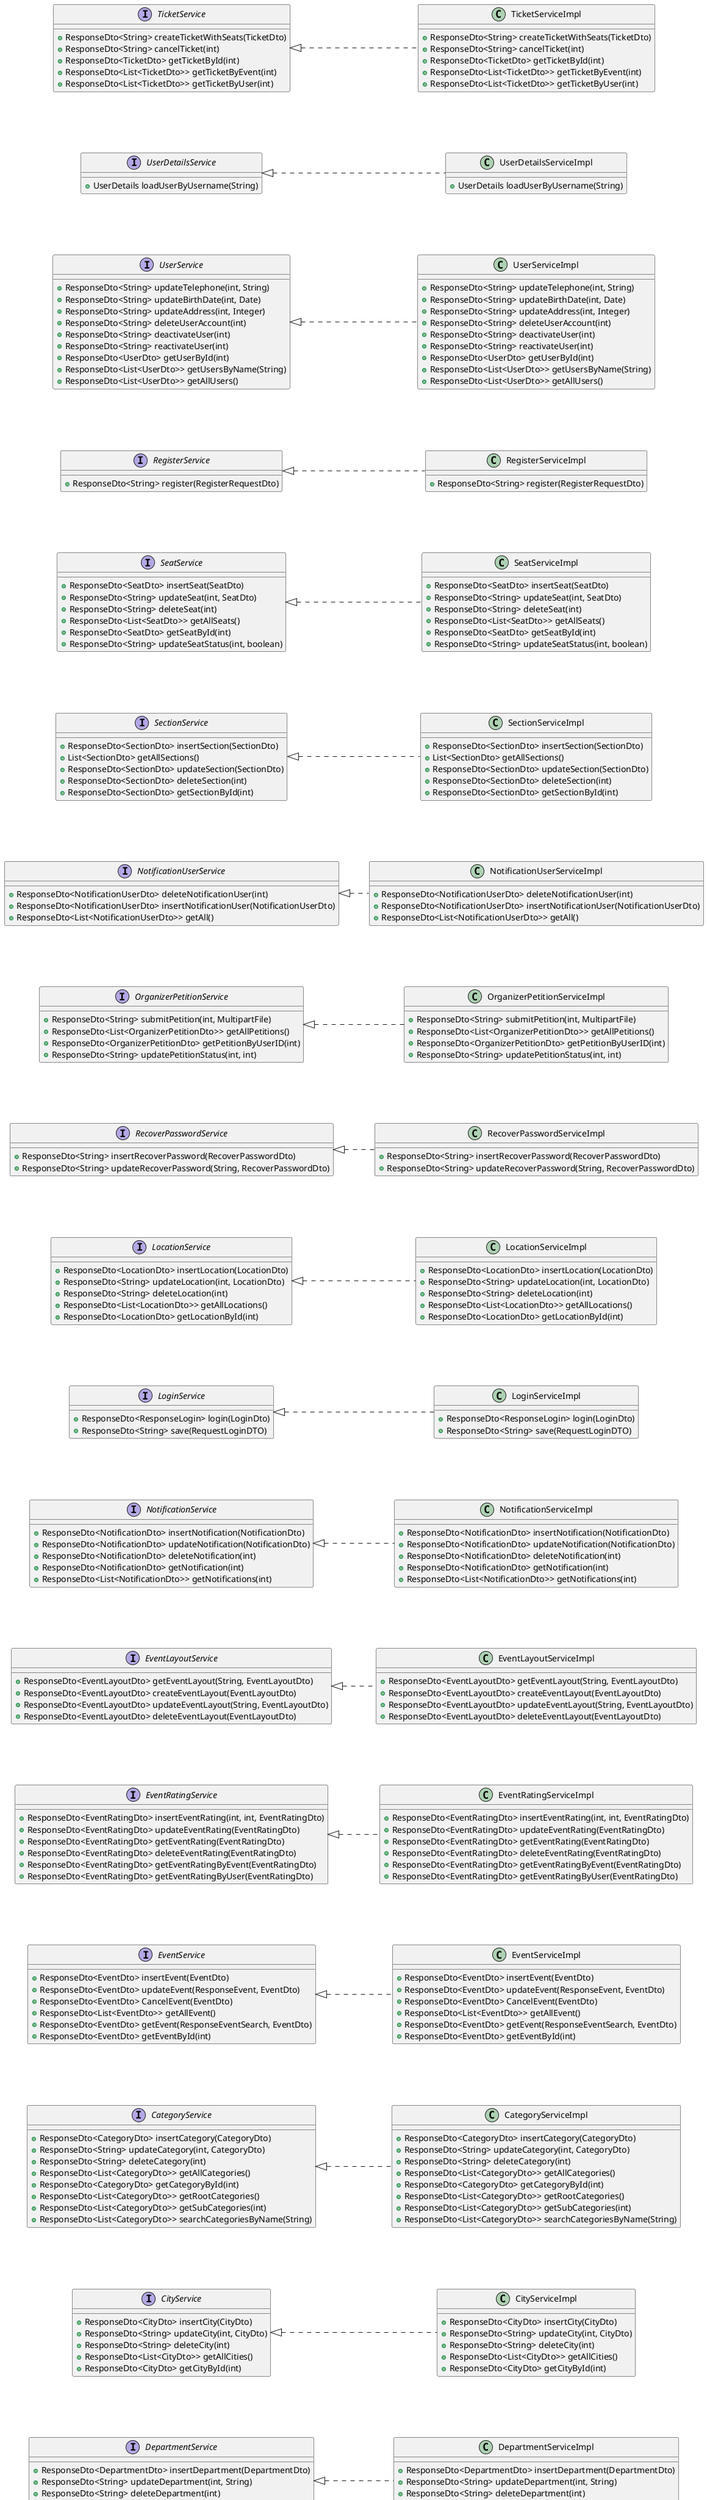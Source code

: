 @startuml Complete Service Class Diagram
left to right direction
skinparam nodesep 100
skinparam ranksep 50

together {
interface AccountActivationService {
    + void createActivationForUser(int)
    + void resendActivationCode(int)
    + ResponseDto<String> verifyActivationCode(int, String)
    + User getUserById(int)
}

class AccountActivationServiceImpl implements AccountActivationService {
    + void createActivationForUser(int)
    + void resendActivationCode(int)
    + ResponseDto<String> verifyActivationCode(int, String)
    + User getUserById(int)
}

interface AddressService {
    + ResponseDto<AddressDto> insertAddress(AddressDto)
    + ResponseDto<String> updateAddress(int, AddressDto)
    + ResponseDto<String> deleteAddress(int)
    + ResponseDto<List<AddressDto>> getAllAddresses()
    + ResponseDto<AddressDto> getAddressById(int)
}

class AddressServiceImpl implements AddressService {
    + ResponseDto<AddressDto> insertAddress(AddressDto)
    + ResponseDto<String> updateAddress(int, AddressDto)
    + ResponseDto<String> deleteAddress(int)
    + ResponseDto<List<AddressDto>> getAllAddresses()
    + ResponseDto<AddressDto> getAddressById(int)
}

interface CategoryEventService {
    + ResponseDto<CategoryEventDto> assignCategoryToEvent(CategoryEventDto)
    + ResponseDto<String> removeCategoryFromEvent(int, int)
    + ResponseDto<List<CategoryEventDto>> getCategoriesByEvent(int)
    + ResponseDto<List<CategoryEventDto>> getEventsByCategory(int)
    + ResponseDto<String> removeAllCategoriesFromEvent(int)
    + ResponseDto<String> removeAllEventsFromCategory(int)
}

class CategoryEventServiceImpl implements CategoryEventService {
    + ResponseDto<CategoryEventDto> assignCategoryToEvent(CategoryEventDto)
    + ResponseDto<String> removeCategoryFromEvent(int, int)
    + ResponseDto<List<CategoryEventDto>> getCategoriesByEvent(int)
    + ResponseDto<List<CategoryEventDto>> getEventsByCategory(int)
    + ResponseDto<String> removeAllCategoriesFromEvent(int)
    + ResponseDto<String> removeAllEventsFromCategory(int)
}
}
together {
interface CategoryService {
    + ResponseDto<CategoryDto> insertCategory(CategoryDto)
    + ResponseDto<String> updateCategory(int, CategoryDto)
    + ResponseDto<String> deleteCategory(int)
    + ResponseDto<List<CategoryDto>> getAllCategories()
    + ResponseDto<CategoryDto> getCategoryById(int)
    + ResponseDto<List<CategoryDto>> getRootCategories()
    + ResponseDto<List<CategoryDto>> getSubCategories(int)
    + ResponseDto<List<CategoryDto>> searchCategoriesByName(String)
}

class CategoryServiceImpl implements CategoryService {
    + ResponseDto<CategoryDto> insertCategory(CategoryDto)
    + ResponseDto<String> updateCategory(int, CategoryDto)
    + ResponseDto<String> deleteCategory(int)
    + ResponseDto<List<CategoryDto>> getAllCategories()
    + ResponseDto<CategoryDto> getCategoryById(int)
    + ResponseDto<List<CategoryDto>> getRootCategories()
    + ResponseDto<List<CategoryDto>> getSubCategories(int)
    + ResponseDto<List<CategoryDto>> searchCategoriesByName(String)
}

interface CityService {
    + ResponseDto<CityDto> insertCity(CityDto)
    + ResponseDto<String> updateCity(int, CityDto)
    + ResponseDto<String> deleteCity(int)
    + ResponseDto<List<CityDto>> getAllCities()
    + ResponseDto<CityDto> getCityById(int)
}

class CityServiceImpl implements CityService {
    + ResponseDto<CityDto> insertCity(CityDto)
    + ResponseDto<String> updateCity(int, CityDto)
    + ResponseDto<String> deleteCity(int)
    + ResponseDto<List<CityDto>> getAllCities()
    + ResponseDto<CityDto> getCityById(int)
}

interface DepartmentService {
    + ResponseDto<DepartmentDto> insertDepartment(DepartmentDto)
    + ResponseDto<String> updateDepartment(int, String)
    + ResponseDto<String> deleteDepartment(int)
    + ResponseDto<List<DepartmentDto>> getAllDepartments()
    + ResponseDto<DepartmentDto> getDepartmentById(int)
}

class DepartmentServiceImpl implements DepartmentService {
    + ResponseDto<DepartmentDto> insertDepartment(DepartmentDto)
    + ResponseDto<String> updateDepartment(int, String)
    + ResponseDto<String> deleteDepartment(int)
    + ResponseDto<List<DepartmentDto>> getAllDepartments()
    + ResponseDto<DepartmentDto> getDepartmentById(int)
}
}
together {
interface EventLayoutService {
    + ResponseDto<EventLayoutDto> getEventLayout(String, EventLayoutDto)
    + ResponseDto<EventLayoutDto> createEventLayout(EventLayoutDto)
    + ResponseDto<EventLayoutDto> updateEventLayout(String, EventLayoutDto)
    + ResponseDto<EventLayoutDto> deleteEventLayout(EventLayoutDto)
}

class EventLayoutServiceImpl implements EventLayoutService {
    + ResponseDto<EventLayoutDto> getEventLayout(String, EventLayoutDto)
    + ResponseDto<EventLayoutDto> createEventLayout(EventLayoutDto)
    + ResponseDto<EventLayoutDto> updateEventLayout(String, EventLayoutDto)
    + ResponseDto<EventLayoutDto> deleteEventLayout(EventLayoutDto)
}

interface EventRatingService {
    + ResponseDto<EventRatingDto> insertEventRating(int, int, EventRatingDto)
    + ResponseDto<EventRatingDto> updateEventRating(EventRatingDto)
    + ResponseDto<EventRatingDto> getEventRating(EventRatingDto)
    + ResponseDto<EventRatingDto> deleteEventRating(EventRatingDto)
    + ResponseDto<EventRatingDto> getEventRatingByEvent(EventRatingDto)
    + ResponseDto<EventRatingDto> getEventRatingByUser(EventRatingDto)
}

class EventRatingServiceImpl implements EventRatingService {
    + ResponseDto<EventRatingDto> insertEventRating(int, int, EventRatingDto)
    + ResponseDto<EventRatingDto> updateEventRating(EventRatingDto)
    + ResponseDto<EventRatingDto> getEventRating(EventRatingDto)
    + ResponseDto<EventRatingDto> deleteEventRating(EventRatingDto)
    + ResponseDto<EventRatingDto> getEventRatingByEvent(EventRatingDto)
    + ResponseDto<EventRatingDto> getEventRatingByUser(EventRatingDto)
}

interface EventService {
    + ResponseDto<EventDto> insertEvent(EventDto)
    + ResponseDto<EventDto> updateEvent(ResponseEvent, EventDto)
    + ResponseDto<EventDto> CancelEvent(EventDto)
    + ResponseDto<List<EventDto>> getAllEvent()
    + ResponseDto<EventDto> getEvent(ResponseEventSearch, EventDto)
    + ResponseDto<EventDto> getEventById(int)
}

class EventServiceImpl implements EventService {
    + ResponseDto<EventDto> insertEvent(EventDto)
    + ResponseDto<EventDto> updateEvent(ResponseEvent, EventDto)
    + ResponseDto<EventDto> CancelEvent(EventDto)
    + ResponseDto<List<EventDto>> getAllEvent()
    + ResponseDto<EventDto> getEvent(ResponseEventSearch, EventDto)
    + ResponseDto<EventDto> getEventById(int)
}
}
together {
interface LocationService {
    + ResponseDto<LocationDto> insertLocation(LocationDto)
    + ResponseDto<String> updateLocation(int, LocationDto)
    + ResponseDto<String> deleteLocation(int)
    + ResponseDto<List<LocationDto>> getAllLocations()
    + ResponseDto<LocationDto> getLocationById(int)
}

class LocationServiceImpl implements LocationService {
    + ResponseDto<LocationDto> insertLocation(LocationDto)
    + ResponseDto<String> updateLocation(int, LocationDto)
    + ResponseDto<String> deleteLocation(int)
    + ResponseDto<List<LocationDto>> getAllLocations()
    + ResponseDto<LocationDto> getLocationById(int)
}

interface LoginService {
    + ResponseDto<ResponseLogin> login(LoginDto)
    + ResponseDto<String> save(RequestLoginDTO)
}

class LoginServiceImpl implements LoginService {
    + ResponseDto<ResponseLogin> login(LoginDto)
    + ResponseDto<String> save(RequestLoginDTO)
}

interface NotificationService {
    + ResponseDto<NotificationDto> insertNotification(NotificationDto)
    + ResponseDto<NotificationDto> updateNotification(NotificationDto)
    + ResponseDto<NotificationDto> deleteNotification(int)
    + ResponseDto<NotificationDto> getNotification(int)
    + ResponseDto<List<NotificationDto>> getNotifications(int)
}

class NotificationServiceImpl implements NotificationService {
    + ResponseDto<NotificationDto> insertNotification(NotificationDto)
    + ResponseDto<NotificationDto> updateNotification(NotificationDto)
    + ResponseDto<NotificationDto> deleteNotification(int)
    + ResponseDto<NotificationDto> getNotification(int)
    + ResponseDto<List<NotificationDto>> getNotifications(int)
}
}
together {
interface NotificationUserService {
    + ResponseDto<NotificationUserDto> deleteNotificationUser(int)
    + ResponseDto<NotificationUserDto> insertNotificationUser(NotificationUserDto)
    + ResponseDto<List<NotificationUserDto>> getAll()
}

class NotificationUserServiceImpl implements NotificationUserService {
    + ResponseDto<NotificationUserDto> deleteNotificationUser(int)
    + ResponseDto<NotificationUserDto> insertNotificationUser(NotificationUserDto)
    + ResponseDto<List<NotificationUserDto>> getAll()
}

interface OrganizerPetitionService {
    + ResponseDto<String> submitPetition(int, MultipartFile)
    + ResponseDto<List<OrganizerPetitionDto>> getAllPetitions()
    + ResponseDto<OrganizerPetitionDto> getPetitionByUserID(int)
    + ResponseDto<String> updatePetitionStatus(int, int)
}

class OrganizerPetitionServiceImpl implements OrganizerPetitionService {
    + ResponseDto<String> submitPetition(int, MultipartFile)
    + ResponseDto<List<OrganizerPetitionDto>> getAllPetitions()
    + ResponseDto<OrganizerPetitionDto> getPetitionByUserID(int)
    + ResponseDto<String> updatePetitionStatus(int, int)
}

interface RecoverPasswordService {
    + ResponseDto<String> insertRecoverPassword(RecoverPasswordDto)
    + ResponseDto<String> updateRecoverPassword(String, RecoverPasswordDto)
}

class RecoverPasswordServiceImpl implements RecoverPasswordService {
    + ResponseDto<String> insertRecoverPassword(RecoverPasswordDto)
    + ResponseDto<String> updateRecoverPassword(String, RecoverPasswordDto)
}
}
together {
interface RegisterService {
    + ResponseDto<String> register(RegisterRequestDto)
}

class RegisterServiceImpl implements RegisterService {
    + ResponseDto<String> register(RegisterRequestDto)
}

interface SeatService {
    + ResponseDto<SeatDto> insertSeat(SeatDto)
    + ResponseDto<String> updateSeat(int, SeatDto)
    + ResponseDto<String> deleteSeat(int)
    + ResponseDto<List<SeatDto>> getAllSeats()
    + ResponseDto<SeatDto> getSeatById(int)
    + ResponseDto<String> updateSeatStatus(int, boolean)
}

class SeatServiceImpl implements SeatService {
    + ResponseDto<SeatDto> insertSeat(SeatDto)
    + ResponseDto<String> updateSeat(int, SeatDto)
    + ResponseDto<String> deleteSeat(int)
    + ResponseDto<List<SeatDto>> getAllSeats()
    + ResponseDto<SeatDto> getSeatById(int)
    + ResponseDto<String> updateSeatStatus(int, boolean)
}

interface SectionService {
    + ResponseDto<SectionDto> insertSection(SectionDto)
    + List<SectionDto> getAllSections()
    + ResponseDto<SectionDto> updateSection(SectionDto)
    + ResponseDto<SectionDto> deleteSection(int)
    + ResponseDto<SectionDto> getSectionById(int)
}

class SectionServiceImpl implements SectionService {
    + ResponseDto<SectionDto> insertSection(SectionDto)
    + List<SectionDto> getAllSections()
    + ResponseDto<SectionDto> updateSection(SectionDto)
    + ResponseDto<SectionDto> deleteSection(int)
    + ResponseDto<SectionDto> getSectionById(int)
}
}
together {
interface TicketService {
    + ResponseDto<String> createTicketWithSeats(TicketDto)
    + ResponseDto<String> cancelTicket(int)
    + ResponseDto<TicketDto> getTicketById(int)
    + ResponseDto<List<TicketDto>> getTicketByEvent(int)
    + ResponseDto<List<TicketDto>> getTicketByUser(int)
}

class TicketServiceImpl implements TicketService {
    + ResponseDto<String> createTicketWithSeats(TicketDto)
    + ResponseDto<String> cancelTicket(int)
    + ResponseDto<TicketDto> getTicketById(int)
    + ResponseDto<List<TicketDto>> getTicketByEvent(int)
    + ResponseDto<List<TicketDto>> getTicketByUser(int)
}

interface UserDetailsService {
    + UserDetails loadUserByUsername(String)
}

class UserDetailsServiceImpl implements UserDetailsService {
    + UserDetails loadUserByUsername(String)
}

interface UserService {
    + ResponseDto<String> updateTelephone(int, String)
    + ResponseDto<String> updateBirthDate(int, Date)
    + ResponseDto<String> updateAddress(int, Integer)
    + ResponseDto<String> deleteUserAccount(int)
    + ResponseDto<String> deactivateUser(int)
    + ResponseDto<String> reactivateUser(int)
    + ResponseDto<UserDto> getUserById(int)
    + ResponseDto<List<UserDto>> getUsersByName(String)
    + ResponseDto<List<UserDto>> getAllUsers()
}

class UserServiceImpl implements UserService {
    + ResponseDto<String> updateTelephone(int, String)
    + ResponseDto<String> updateBirthDate(int, Date)
    + ResponseDto<String> updateAddress(int, Integer)
    + ResponseDto<String> deleteUserAccount(int)
    + ResponseDto<String> deactivateUser(int)
    + ResponseDto<String> reactivateUser(int)
    + ResponseDto<UserDto> getUserById(int)
    + ResponseDto<List<UserDto>> getUsersByName(String)
    + ResponseDto<List<UserDto>> getAllUsers()
}
}
@enduml